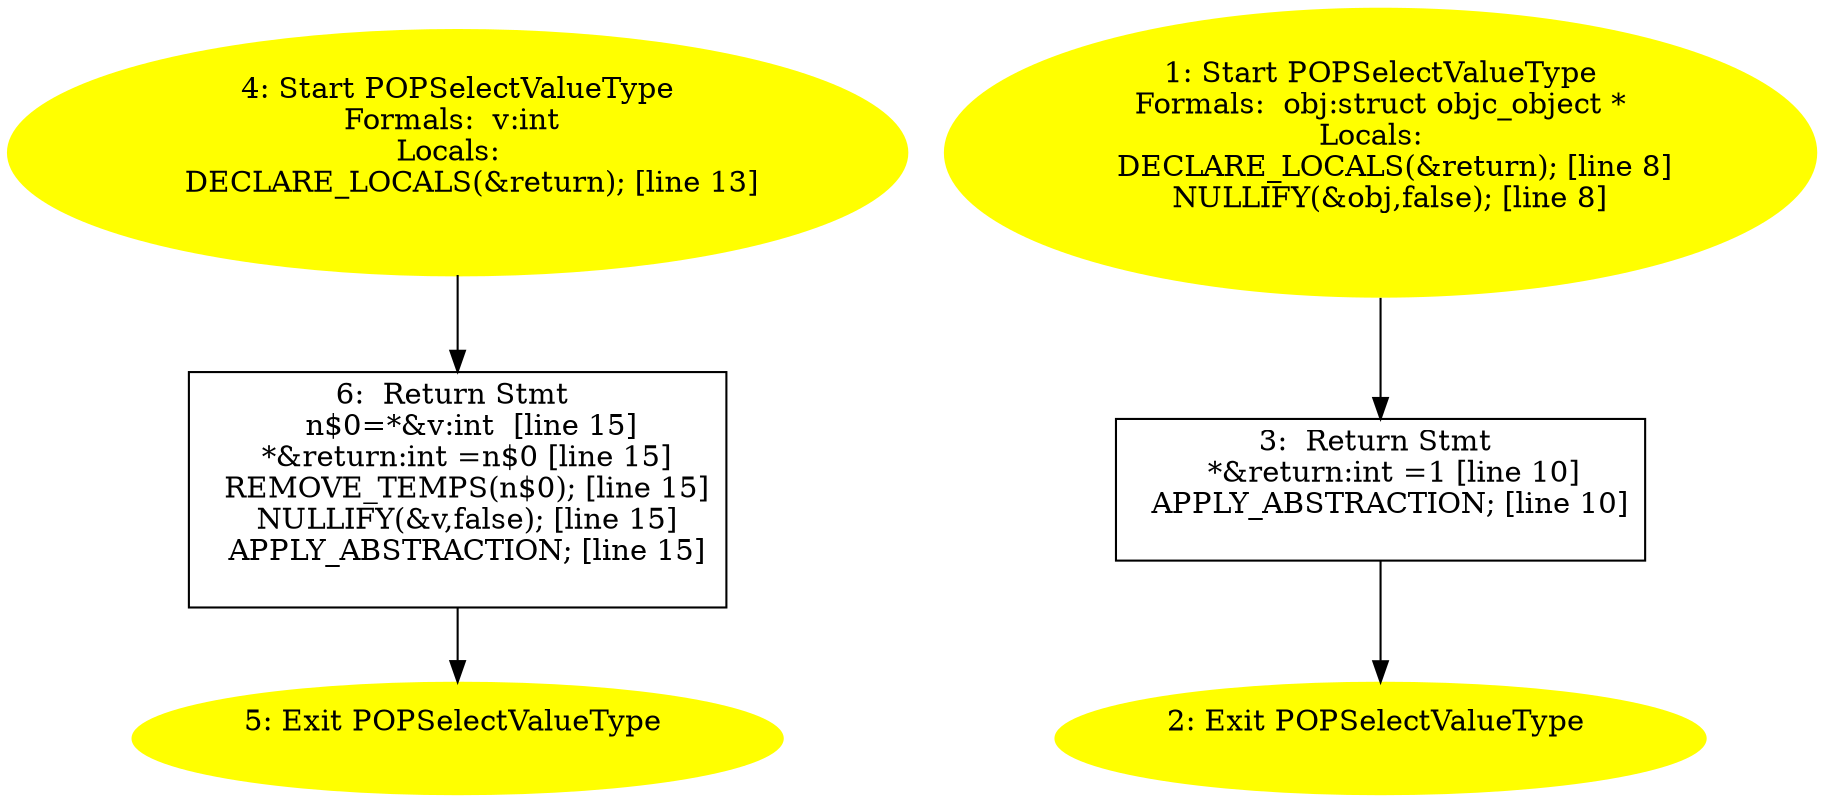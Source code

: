 digraph iCFG {
6 [label="6:  Return Stmt \n   n$0=*&v:int  [line 15]\n  *&return:int =n$0 [line 15]\n  REMOVE_TEMPS(n$0); [line 15]\n  NULLIFY(&v,false); [line 15]\n  APPLY_ABSTRACTION; [line 15]\n " shape="box"]
	

	 6 -> 5 ;
5 [label="5: Exit POPSelectValueType \n  " color=yellow style=filled]
	

4 [label="4: Start POPSelectValueType\nFormals:  v:int \nLocals:  \n   DECLARE_LOCALS(&return); [line 13]\n " color=yellow style=filled]
	

	 4 -> 6 ;
3 [label="3:  Return Stmt \n   *&return:int =1 [line 10]\n  APPLY_ABSTRACTION; [line 10]\n " shape="box"]
	

	 3 -> 2 ;
2 [label="2: Exit POPSelectValueType \n  " color=yellow style=filled]
	

1 [label="1: Start POPSelectValueType\nFormals:  obj:struct objc_object *\nLocals:  \n   DECLARE_LOCALS(&return); [line 8]\n  NULLIFY(&obj,false); [line 8]\n " color=yellow style=filled]
	

	 1 -> 3 ;
}
